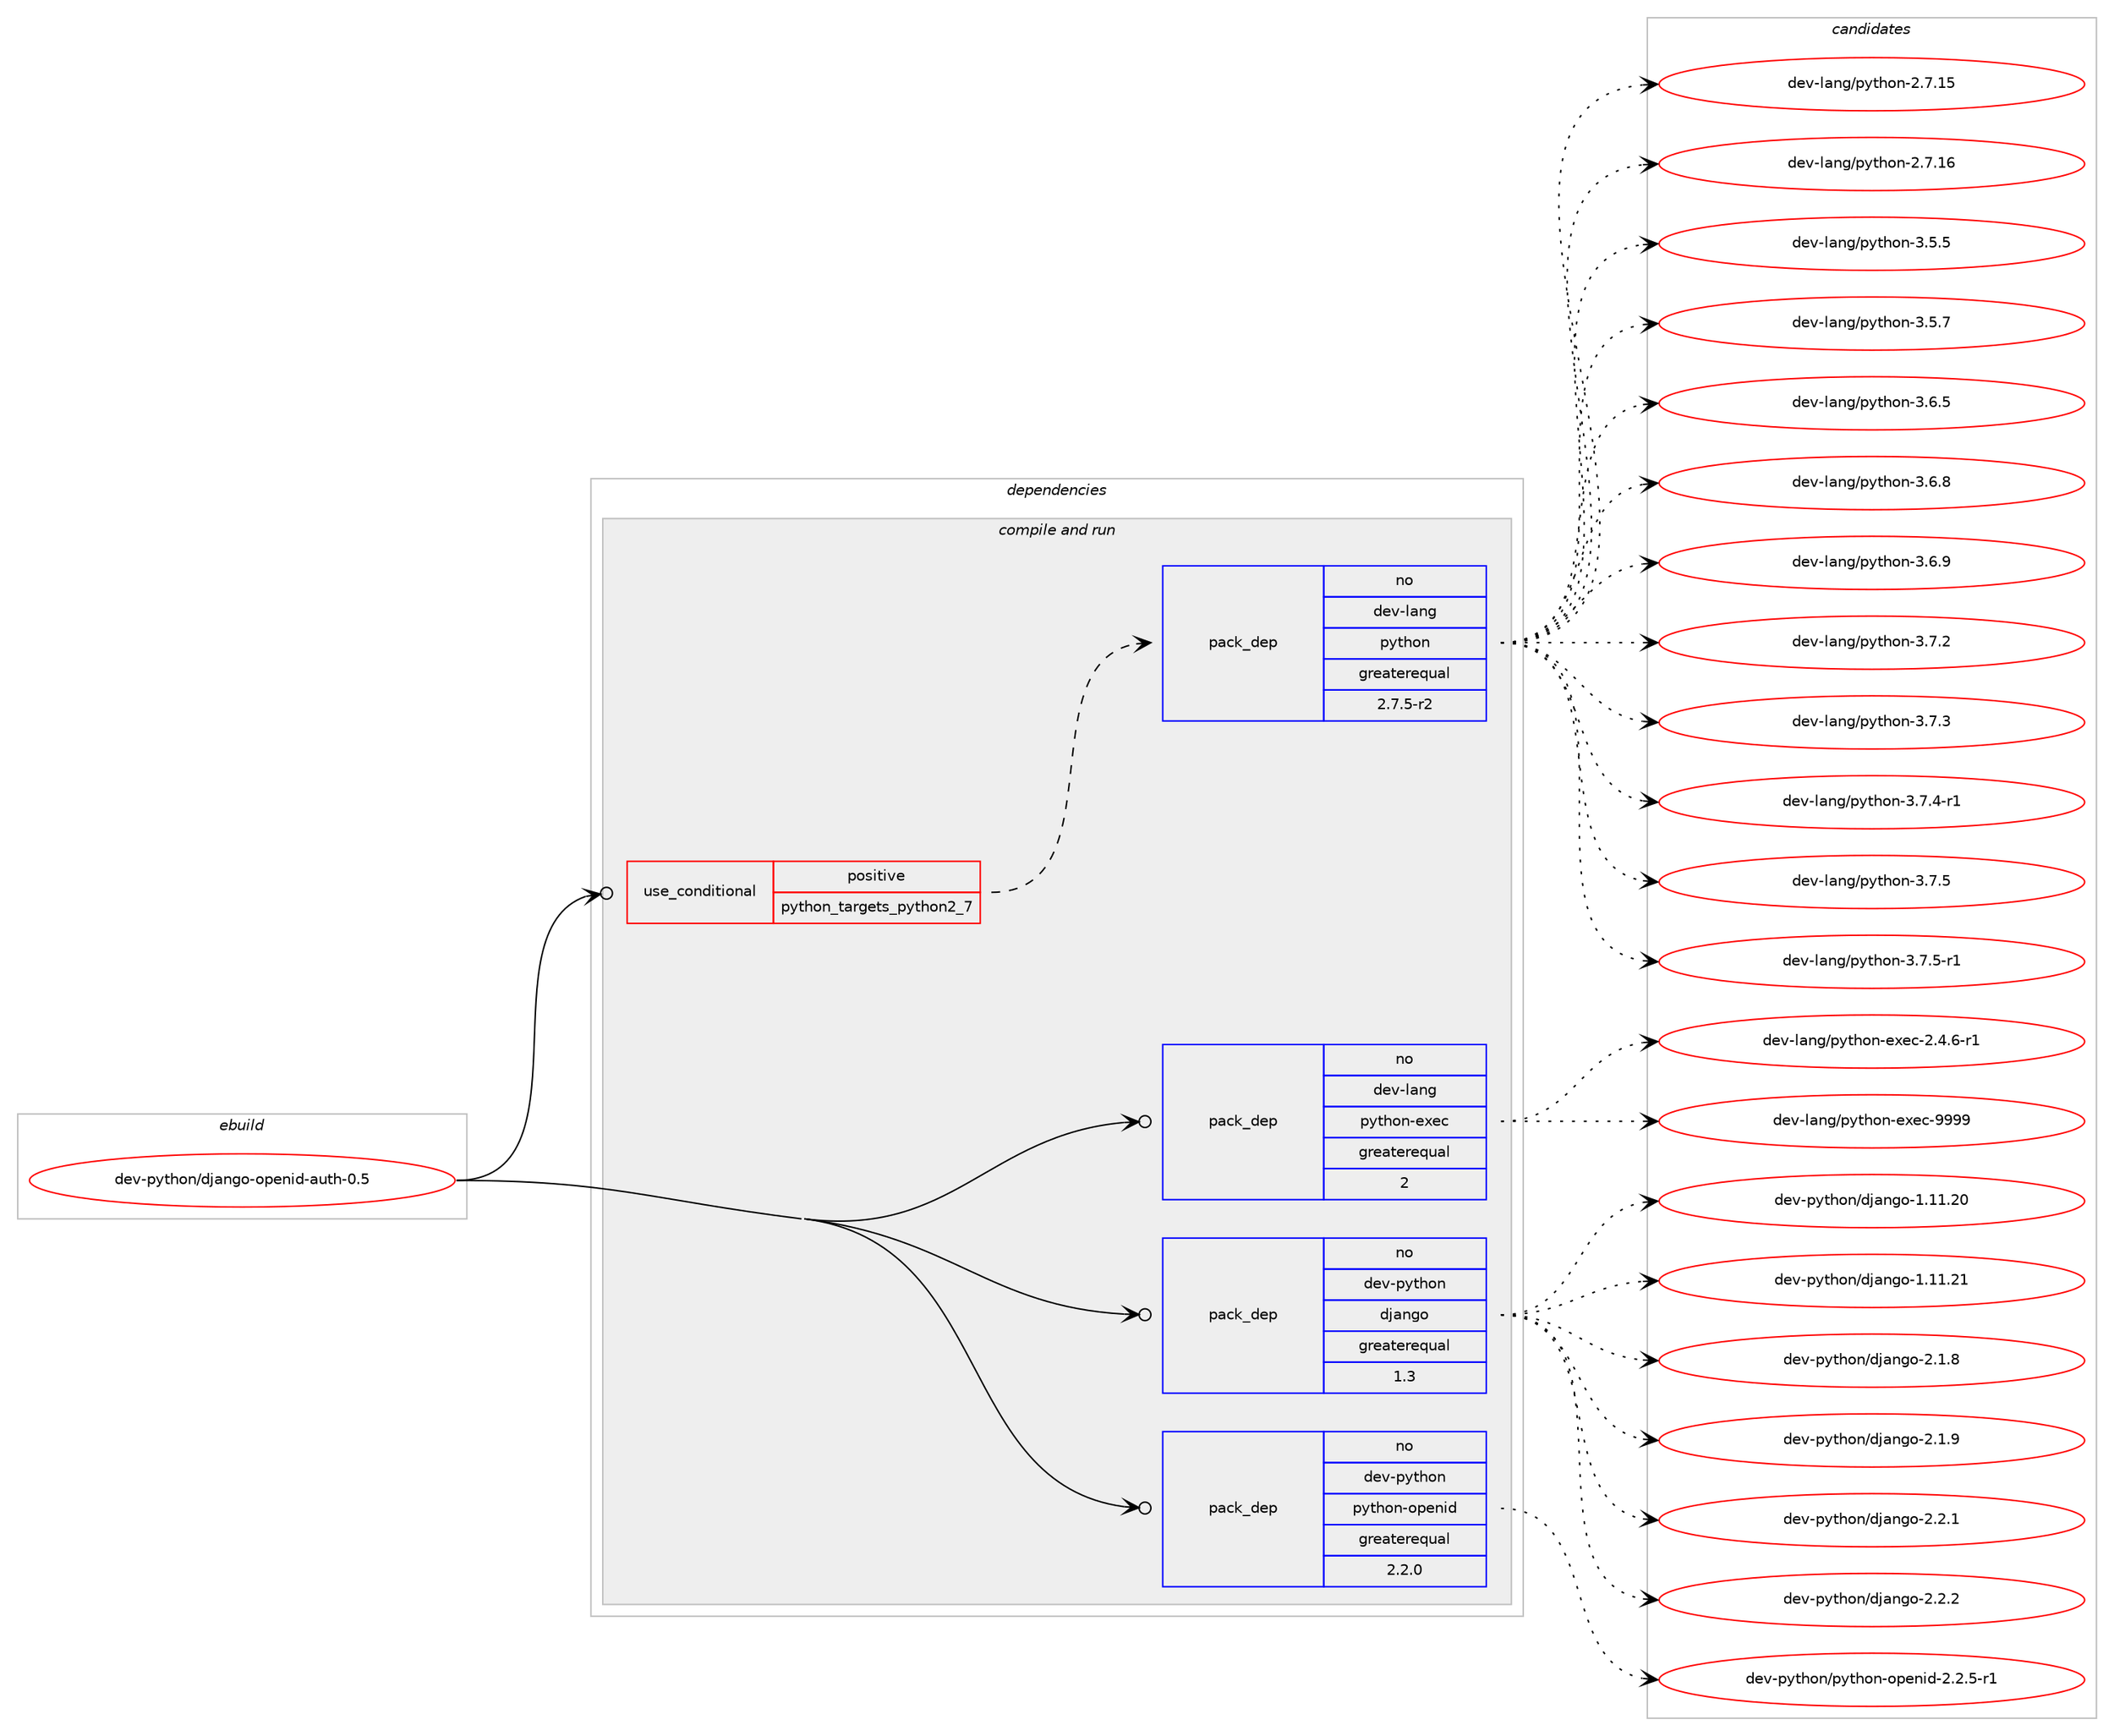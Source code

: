 digraph prolog {

# *************
# Graph options
# *************

newrank=true;
concentrate=true;
compound=true;
graph [rankdir=LR,fontname=Helvetica,fontsize=10,ranksep=1.5];#, ranksep=2.5, nodesep=0.2];
edge  [arrowhead=vee];
node  [fontname=Helvetica,fontsize=10];

# **********
# The ebuild
# **********

subgraph cluster_leftcol {
color=gray;
rank=same;
label=<<i>ebuild</i>>;
id [label="dev-python/django-openid-auth-0.5", color=red, width=4, href="../dev-python/django-openid-auth-0.5.svg"];
}

# ****************
# The dependencies
# ****************

subgraph cluster_midcol {
color=gray;
label=<<i>dependencies</i>>;
subgraph cluster_compile {
fillcolor="#eeeeee";
style=filled;
label=<<i>compile</i>>;
}
subgraph cluster_compileandrun {
fillcolor="#eeeeee";
style=filled;
label=<<i>compile and run</i>>;
subgraph cond138567 {
dependency602014 [label=<<TABLE BORDER="0" CELLBORDER="1" CELLSPACING="0" CELLPADDING="4"><TR><TD ROWSPAN="3" CELLPADDING="10">use_conditional</TD></TR><TR><TD>positive</TD></TR><TR><TD>python_targets_python2_7</TD></TR></TABLE>>, shape=none, color=red];
subgraph pack451653 {
dependency602015 [label=<<TABLE BORDER="0" CELLBORDER="1" CELLSPACING="0" CELLPADDING="4" WIDTH="220"><TR><TD ROWSPAN="6" CELLPADDING="30">pack_dep</TD></TR><TR><TD WIDTH="110">no</TD></TR><TR><TD>dev-lang</TD></TR><TR><TD>python</TD></TR><TR><TD>greaterequal</TD></TR><TR><TD>2.7.5-r2</TD></TR></TABLE>>, shape=none, color=blue];
}
dependency602014:e -> dependency602015:w [weight=20,style="dashed",arrowhead="vee"];
}
id:e -> dependency602014:w [weight=20,style="solid",arrowhead="odotvee"];
subgraph pack451654 {
dependency602016 [label=<<TABLE BORDER="0" CELLBORDER="1" CELLSPACING="0" CELLPADDING="4" WIDTH="220"><TR><TD ROWSPAN="6" CELLPADDING="30">pack_dep</TD></TR><TR><TD WIDTH="110">no</TD></TR><TR><TD>dev-lang</TD></TR><TR><TD>python-exec</TD></TR><TR><TD>greaterequal</TD></TR><TR><TD>2</TD></TR></TABLE>>, shape=none, color=blue];
}
id:e -> dependency602016:w [weight=20,style="solid",arrowhead="odotvee"];
subgraph pack451655 {
dependency602017 [label=<<TABLE BORDER="0" CELLBORDER="1" CELLSPACING="0" CELLPADDING="4" WIDTH="220"><TR><TD ROWSPAN="6" CELLPADDING="30">pack_dep</TD></TR><TR><TD WIDTH="110">no</TD></TR><TR><TD>dev-python</TD></TR><TR><TD>django</TD></TR><TR><TD>greaterequal</TD></TR><TR><TD>1.3</TD></TR></TABLE>>, shape=none, color=blue];
}
id:e -> dependency602017:w [weight=20,style="solid",arrowhead="odotvee"];
subgraph pack451656 {
dependency602018 [label=<<TABLE BORDER="0" CELLBORDER="1" CELLSPACING="0" CELLPADDING="4" WIDTH="220"><TR><TD ROWSPAN="6" CELLPADDING="30">pack_dep</TD></TR><TR><TD WIDTH="110">no</TD></TR><TR><TD>dev-python</TD></TR><TR><TD>python-openid</TD></TR><TR><TD>greaterequal</TD></TR><TR><TD>2.2.0</TD></TR></TABLE>>, shape=none, color=blue];
}
id:e -> dependency602018:w [weight=20,style="solid",arrowhead="odotvee"];
}
subgraph cluster_run {
fillcolor="#eeeeee";
style=filled;
label=<<i>run</i>>;
}
}

# **************
# The candidates
# **************

subgraph cluster_choices {
rank=same;
color=gray;
label=<<i>candidates</i>>;

subgraph choice451653 {
color=black;
nodesep=1;
choice10010111845108971101034711212111610411111045504655464953 [label="dev-lang/python-2.7.15", color=red, width=4,href="../dev-lang/python-2.7.15.svg"];
choice10010111845108971101034711212111610411111045504655464954 [label="dev-lang/python-2.7.16", color=red, width=4,href="../dev-lang/python-2.7.16.svg"];
choice100101118451089711010347112121116104111110455146534653 [label="dev-lang/python-3.5.5", color=red, width=4,href="../dev-lang/python-3.5.5.svg"];
choice100101118451089711010347112121116104111110455146534655 [label="dev-lang/python-3.5.7", color=red, width=4,href="../dev-lang/python-3.5.7.svg"];
choice100101118451089711010347112121116104111110455146544653 [label="dev-lang/python-3.6.5", color=red, width=4,href="../dev-lang/python-3.6.5.svg"];
choice100101118451089711010347112121116104111110455146544656 [label="dev-lang/python-3.6.8", color=red, width=4,href="../dev-lang/python-3.6.8.svg"];
choice100101118451089711010347112121116104111110455146544657 [label="dev-lang/python-3.6.9", color=red, width=4,href="../dev-lang/python-3.6.9.svg"];
choice100101118451089711010347112121116104111110455146554650 [label="dev-lang/python-3.7.2", color=red, width=4,href="../dev-lang/python-3.7.2.svg"];
choice100101118451089711010347112121116104111110455146554651 [label="dev-lang/python-3.7.3", color=red, width=4,href="../dev-lang/python-3.7.3.svg"];
choice1001011184510897110103471121211161041111104551465546524511449 [label="dev-lang/python-3.7.4-r1", color=red, width=4,href="../dev-lang/python-3.7.4-r1.svg"];
choice100101118451089711010347112121116104111110455146554653 [label="dev-lang/python-3.7.5", color=red, width=4,href="../dev-lang/python-3.7.5.svg"];
choice1001011184510897110103471121211161041111104551465546534511449 [label="dev-lang/python-3.7.5-r1", color=red, width=4,href="../dev-lang/python-3.7.5-r1.svg"];
dependency602015:e -> choice10010111845108971101034711212111610411111045504655464953:w [style=dotted,weight="100"];
dependency602015:e -> choice10010111845108971101034711212111610411111045504655464954:w [style=dotted,weight="100"];
dependency602015:e -> choice100101118451089711010347112121116104111110455146534653:w [style=dotted,weight="100"];
dependency602015:e -> choice100101118451089711010347112121116104111110455146534655:w [style=dotted,weight="100"];
dependency602015:e -> choice100101118451089711010347112121116104111110455146544653:w [style=dotted,weight="100"];
dependency602015:e -> choice100101118451089711010347112121116104111110455146544656:w [style=dotted,weight="100"];
dependency602015:e -> choice100101118451089711010347112121116104111110455146544657:w [style=dotted,weight="100"];
dependency602015:e -> choice100101118451089711010347112121116104111110455146554650:w [style=dotted,weight="100"];
dependency602015:e -> choice100101118451089711010347112121116104111110455146554651:w [style=dotted,weight="100"];
dependency602015:e -> choice1001011184510897110103471121211161041111104551465546524511449:w [style=dotted,weight="100"];
dependency602015:e -> choice100101118451089711010347112121116104111110455146554653:w [style=dotted,weight="100"];
dependency602015:e -> choice1001011184510897110103471121211161041111104551465546534511449:w [style=dotted,weight="100"];
}
subgraph choice451654 {
color=black;
nodesep=1;
choice10010111845108971101034711212111610411111045101120101994550465246544511449 [label="dev-lang/python-exec-2.4.6-r1", color=red, width=4,href="../dev-lang/python-exec-2.4.6-r1.svg"];
choice10010111845108971101034711212111610411111045101120101994557575757 [label="dev-lang/python-exec-9999", color=red, width=4,href="../dev-lang/python-exec-9999.svg"];
dependency602016:e -> choice10010111845108971101034711212111610411111045101120101994550465246544511449:w [style=dotted,weight="100"];
dependency602016:e -> choice10010111845108971101034711212111610411111045101120101994557575757:w [style=dotted,weight="100"];
}
subgraph choice451655 {
color=black;
nodesep=1;
choice1001011184511212111610411111047100106971101031114549464949465048 [label="dev-python/django-1.11.20", color=red, width=4,href="../dev-python/django-1.11.20.svg"];
choice1001011184511212111610411111047100106971101031114549464949465049 [label="dev-python/django-1.11.21", color=red, width=4,href="../dev-python/django-1.11.21.svg"];
choice100101118451121211161041111104710010697110103111455046494656 [label="dev-python/django-2.1.8", color=red, width=4,href="../dev-python/django-2.1.8.svg"];
choice100101118451121211161041111104710010697110103111455046494657 [label="dev-python/django-2.1.9", color=red, width=4,href="../dev-python/django-2.1.9.svg"];
choice100101118451121211161041111104710010697110103111455046504649 [label="dev-python/django-2.2.1", color=red, width=4,href="../dev-python/django-2.2.1.svg"];
choice100101118451121211161041111104710010697110103111455046504650 [label="dev-python/django-2.2.2", color=red, width=4,href="../dev-python/django-2.2.2.svg"];
dependency602017:e -> choice1001011184511212111610411111047100106971101031114549464949465048:w [style=dotted,weight="100"];
dependency602017:e -> choice1001011184511212111610411111047100106971101031114549464949465049:w [style=dotted,weight="100"];
dependency602017:e -> choice100101118451121211161041111104710010697110103111455046494656:w [style=dotted,weight="100"];
dependency602017:e -> choice100101118451121211161041111104710010697110103111455046494657:w [style=dotted,weight="100"];
dependency602017:e -> choice100101118451121211161041111104710010697110103111455046504649:w [style=dotted,weight="100"];
dependency602017:e -> choice100101118451121211161041111104710010697110103111455046504650:w [style=dotted,weight="100"];
}
subgraph choice451656 {
color=black;
nodesep=1;
choice1001011184511212111610411111047112121116104111110451111121011101051004550465046534511449 [label="dev-python/python-openid-2.2.5-r1", color=red, width=4,href="../dev-python/python-openid-2.2.5-r1.svg"];
dependency602018:e -> choice1001011184511212111610411111047112121116104111110451111121011101051004550465046534511449:w [style=dotted,weight="100"];
}
}

}
